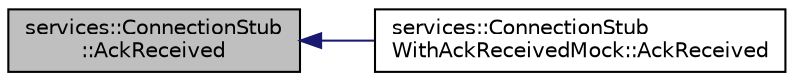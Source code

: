 digraph "services::ConnectionStub::AckReceived"
{
 // INTERACTIVE_SVG=YES
  edge [fontname="Helvetica",fontsize="10",labelfontname="Helvetica",labelfontsize="10"];
  node [fontname="Helvetica",fontsize="10",shape=record];
  rankdir="LR";
  Node4 [label="services::ConnectionStub\l::AckReceived",height=0.2,width=0.4,color="black", fillcolor="grey75", style="filled", fontcolor="black"];
  Node4 -> Node5 [dir="back",color="midnightblue",fontsize="10",style="solid",fontname="Helvetica"];
  Node5 [label="services::ConnectionStub\lWithAckReceivedMock::AckReceived",height=0.2,width=0.4,color="black", fillcolor="white", style="filled",URL="$d5/d83/classservices_1_1_connection_stub_with_ack_received_mock.html#a19df6520c472797ca00502dec7226abb"];
}
